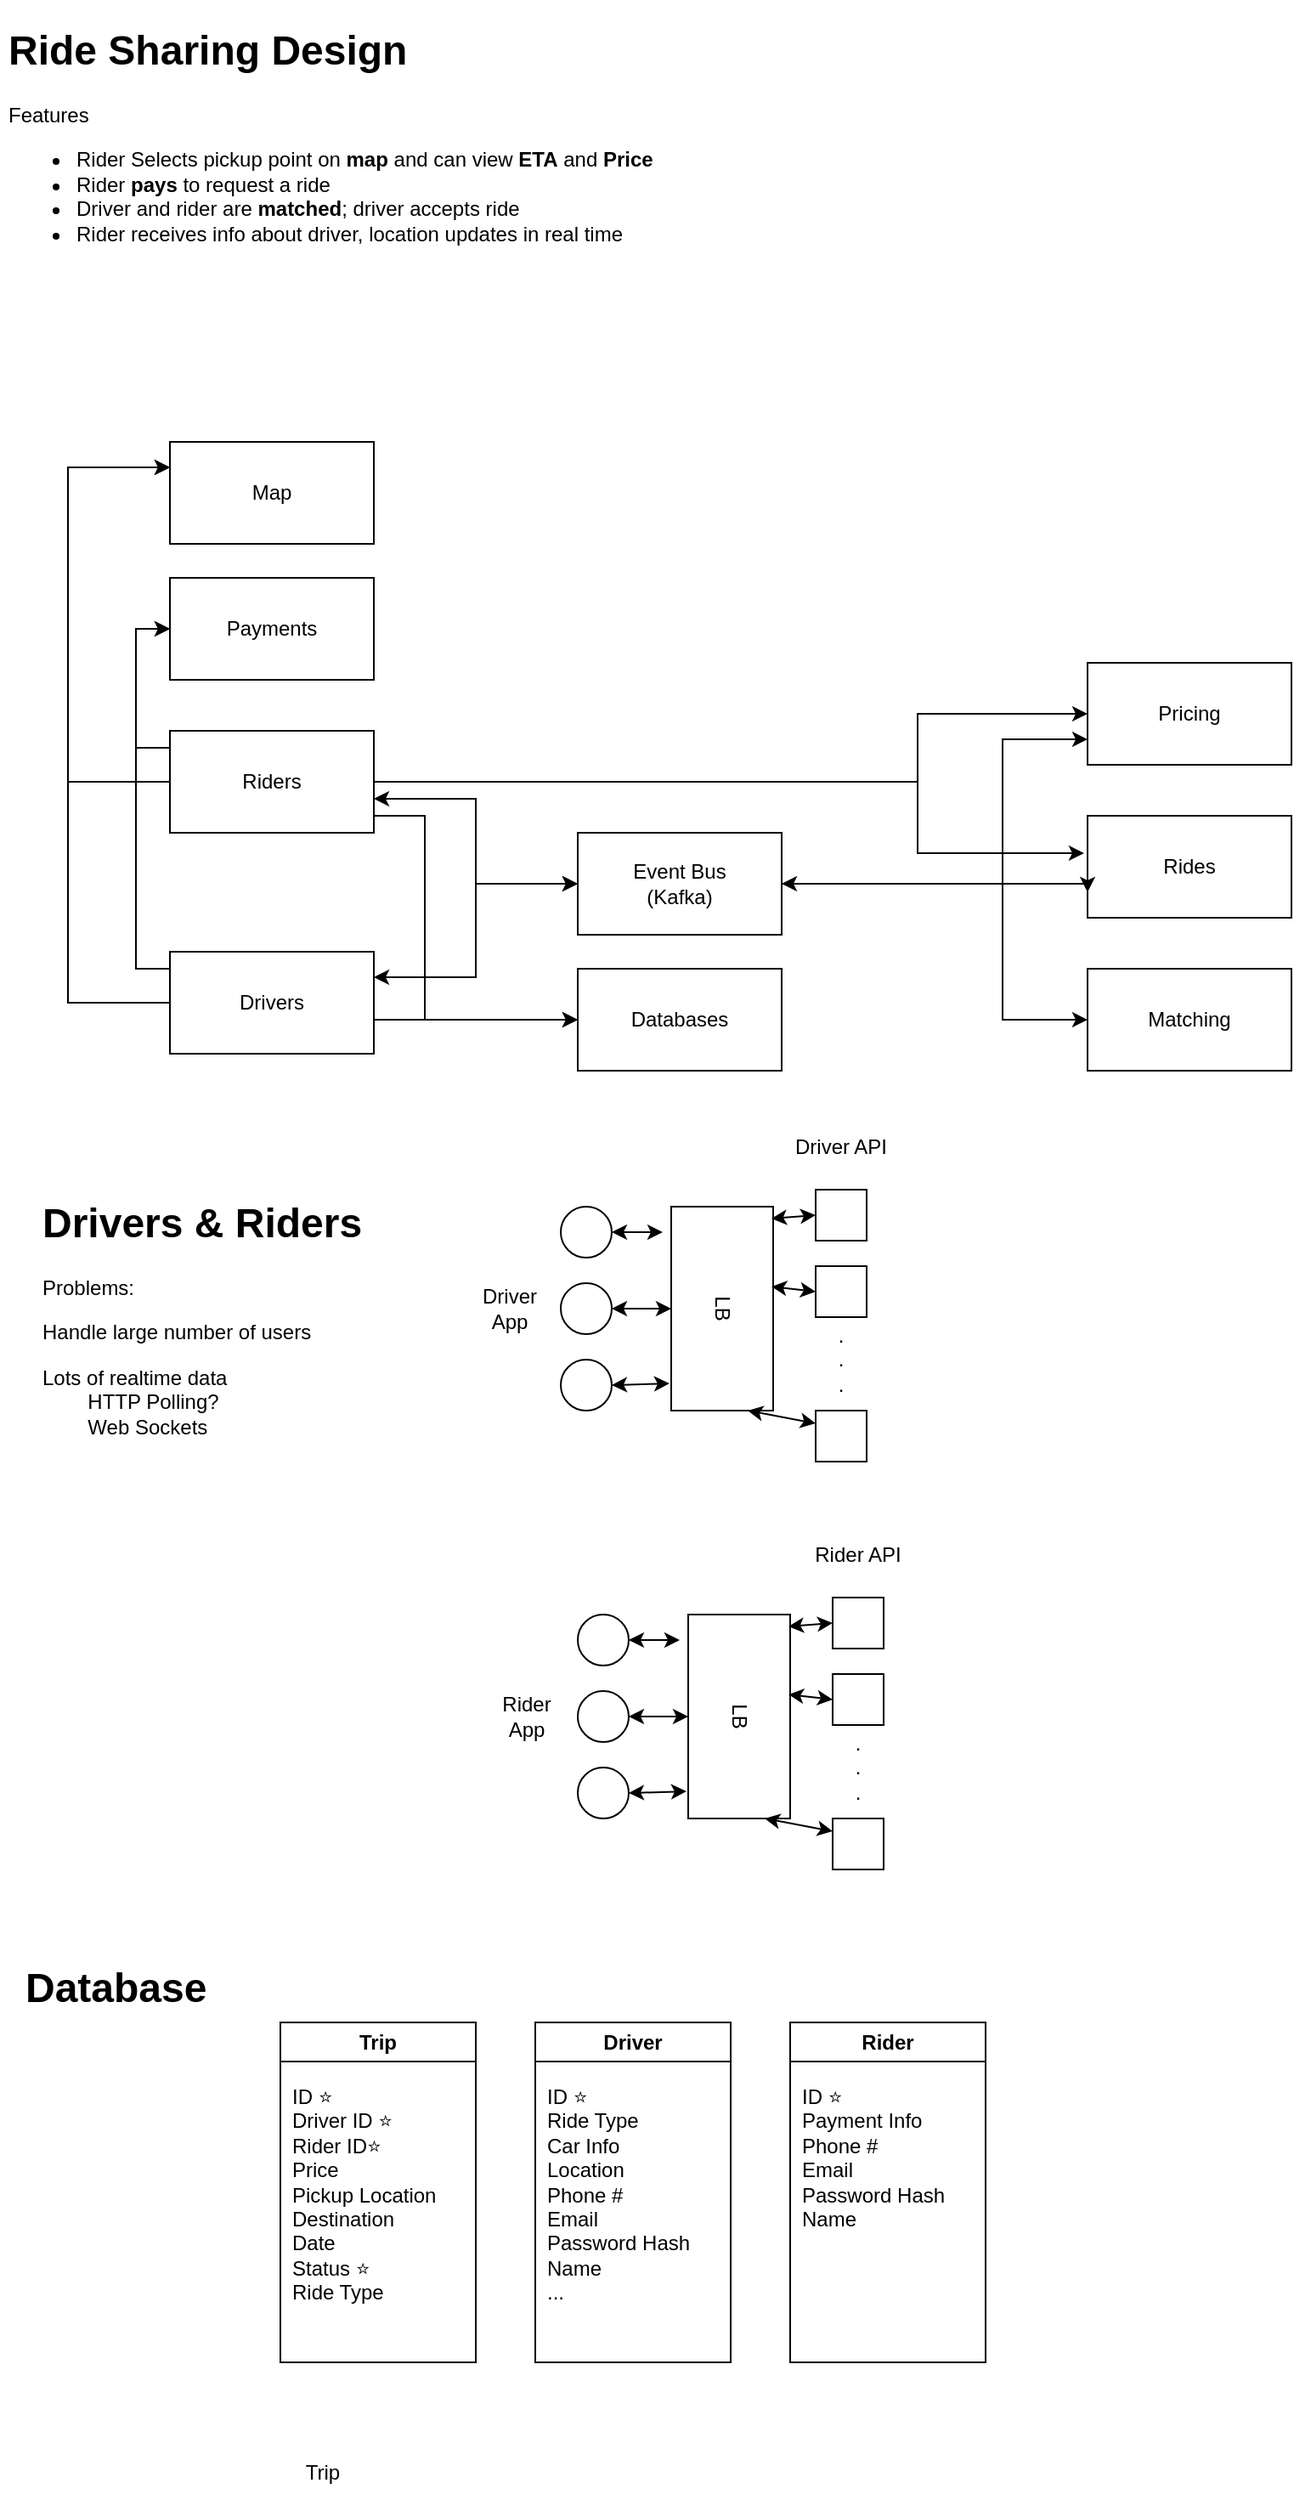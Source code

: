 <mxfile version="21.7.5" type="github">
  <diagram name="Page-1" id="KA8IzhF5zA2UNJxtgb1T">
    <mxGraphModel dx="1234" dy="2257" grid="1" gridSize="10" guides="1" tooltips="1" connect="1" arrows="1" fold="1" page="1" pageScale="1" pageWidth="850" pageHeight="1100" math="0" shadow="0">
      <root>
        <mxCell id="0" />
        <mxCell id="1" parent="0" />
        <mxCell id="UWBLpbuy_BXsXwBFiNBB-16" style="edgeStyle=orthogonalEdgeStyle;rounded=0;orthogonalLoop=1;jettySize=auto;html=1;entryX=0;entryY=0.5;entryDx=0;entryDy=0;" edge="1" parent="1" source="UWBLpbuy_BXsXwBFiNBB-3" target="UWBLpbuy_BXsXwBFiNBB-5">
          <mxGeometry relative="1" as="geometry">
            <mxPoint x="340" y="470" as="targetPoint" />
            <Array as="points">
              <mxPoint x="250" y="470" />
              <mxPoint x="250" y="590" />
            </Array>
          </mxGeometry>
        </mxCell>
        <mxCell id="UWBLpbuy_BXsXwBFiNBB-18" style="edgeStyle=orthogonalEdgeStyle;rounded=0;orthogonalLoop=1;jettySize=auto;html=1;entryX=0;entryY=0.5;entryDx=0;entryDy=0;startArrow=classic;startFill=1;" edge="1" parent="1" source="UWBLpbuy_BXsXwBFiNBB-3" target="UWBLpbuy_BXsXwBFiNBB-12">
          <mxGeometry relative="1" as="geometry">
            <Array as="points">
              <mxPoint x="280" y="460" />
              <mxPoint x="280" y="510" />
            </Array>
          </mxGeometry>
        </mxCell>
        <mxCell id="UWBLpbuy_BXsXwBFiNBB-20" style="edgeStyle=orthogonalEdgeStyle;rounded=0;orthogonalLoop=1;jettySize=auto;html=1;entryX=0;entryY=0.5;entryDx=0;entryDy=0;" edge="1" parent="1" source="UWBLpbuy_BXsXwBFiNBB-3" target="UWBLpbuy_BXsXwBFiNBB-8">
          <mxGeometry relative="1" as="geometry">
            <Array as="points">
              <mxPoint x="80" y="430" />
              <mxPoint x="80" y="360" />
            </Array>
          </mxGeometry>
        </mxCell>
        <mxCell id="UWBLpbuy_BXsXwBFiNBB-22" style="edgeStyle=orthogonalEdgeStyle;rounded=0;orthogonalLoop=1;jettySize=auto;html=1;entryX=0;entryY=0.25;entryDx=0;entryDy=0;" edge="1" parent="1" source="UWBLpbuy_BXsXwBFiNBB-3" target="UWBLpbuy_BXsXwBFiNBB-7">
          <mxGeometry relative="1" as="geometry">
            <Array as="points">
              <mxPoint x="40" y="450" />
              <mxPoint x="40" y="265" />
            </Array>
          </mxGeometry>
        </mxCell>
        <mxCell id="UWBLpbuy_BXsXwBFiNBB-24" style="edgeStyle=orthogonalEdgeStyle;rounded=0;orthogonalLoop=1;jettySize=auto;html=1;entryX=0;entryY=0.5;entryDx=0;entryDy=0;" edge="1" parent="1" source="UWBLpbuy_BXsXwBFiNBB-3" target="UWBLpbuy_BXsXwBFiNBB-9">
          <mxGeometry relative="1" as="geometry">
            <Array as="points">
              <mxPoint x="540" y="450" />
              <mxPoint x="540" y="410" />
            </Array>
          </mxGeometry>
        </mxCell>
        <mxCell id="UWBLpbuy_BXsXwBFiNBB-25" style="edgeStyle=orthogonalEdgeStyle;rounded=0;orthogonalLoop=1;jettySize=auto;html=1;entryX=-0.017;entryY=0.367;entryDx=0;entryDy=0;entryPerimeter=0;" edge="1" parent="1" source="UWBLpbuy_BXsXwBFiNBB-3" target="UWBLpbuy_BXsXwBFiNBB-10">
          <mxGeometry relative="1" as="geometry">
            <Array as="points">
              <mxPoint x="540" y="450" />
              <mxPoint x="540" y="492" />
            </Array>
          </mxGeometry>
        </mxCell>
        <mxCell id="UWBLpbuy_BXsXwBFiNBB-3" value="Riders" style="rounded=0;whiteSpace=wrap;html=1;" vertex="1" parent="1">
          <mxGeometry x="100" y="420" width="120" height="60" as="geometry" />
        </mxCell>
        <mxCell id="UWBLpbuy_BXsXwBFiNBB-19" style="edgeStyle=orthogonalEdgeStyle;rounded=0;orthogonalLoop=1;jettySize=auto;html=1;entryX=0;entryY=0.5;entryDx=0;entryDy=0;" edge="1" parent="1" source="UWBLpbuy_BXsXwBFiNBB-4" target="UWBLpbuy_BXsXwBFiNBB-8">
          <mxGeometry relative="1" as="geometry">
            <Array as="points">
              <mxPoint x="80" y="560" />
              <mxPoint x="80" y="360" />
            </Array>
          </mxGeometry>
        </mxCell>
        <mxCell id="UWBLpbuy_BXsXwBFiNBB-21" style="edgeStyle=orthogonalEdgeStyle;rounded=0;orthogonalLoop=1;jettySize=auto;html=1;entryX=0;entryY=0.25;entryDx=0;entryDy=0;" edge="1" parent="1" source="UWBLpbuy_BXsXwBFiNBB-4" target="UWBLpbuy_BXsXwBFiNBB-7">
          <mxGeometry relative="1" as="geometry">
            <Array as="points">
              <mxPoint x="40" y="580" />
              <mxPoint x="40" y="265" />
            </Array>
          </mxGeometry>
        </mxCell>
        <mxCell id="UWBLpbuy_BXsXwBFiNBB-4" value="Drivers" style="rounded=0;whiteSpace=wrap;html=1;" vertex="1" parent="1">
          <mxGeometry x="100" y="550" width="120" height="60" as="geometry" />
        </mxCell>
        <mxCell id="UWBLpbuy_BXsXwBFiNBB-5" value="Databases" style="rounded=0;whiteSpace=wrap;html=1;" vertex="1" parent="1">
          <mxGeometry x="340" y="560" width="120" height="60" as="geometry" />
        </mxCell>
        <mxCell id="UWBLpbuy_BXsXwBFiNBB-7" value="Map" style="rounded=0;whiteSpace=wrap;html=1;" vertex="1" parent="1">
          <mxGeometry x="100" y="250" width="120" height="60" as="geometry" />
        </mxCell>
        <mxCell id="UWBLpbuy_BXsXwBFiNBB-15" style="rounded=0;orthogonalLoop=1;jettySize=auto;html=1;entryX=0;entryY=0.5;entryDx=0;entryDy=0;edgeStyle=orthogonalEdgeStyle;exitX=1;exitY=0.5;exitDx=0;exitDy=0;" edge="1" parent="1" source="UWBLpbuy_BXsXwBFiNBB-4" target="UWBLpbuy_BXsXwBFiNBB-5">
          <mxGeometry relative="1" as="geometry">
            <Array as="points">
              <mxPoint x="220" y="590" />
            </Array>
          </mxGeometry>
        </mxCell>
        <mxCell id="UWBLpbuy_BXsXwBFiNBB-17" style="edgeStyle=orthogonalEdgeStyle;rounded=0;orthogonalLoop=1;jettySize=auto;html=1;entryX=0;entryY=0.5;entryDx=0;entryDy=0;startArrow=classic;startFill=1;exitX=1;exitY=0.25;exitDx=0;exitDy=0;" edge="1" parent="1" source="UWBLpbuy_BXsXwBFiNBB-4" target="UWBLpbuy_BXsXwBFiNBB-12">
          <mxGeometry relative="1" as="geometry" />
        </mxCell>
        <mxCell id="UWBLpbuy_BXsXwBFiNBB-8" value="Payments" style="rounded=0;whiteSpace=wrap;html=1;" vertex="1" parent="1">
          <mxGeometry x="100" y="330" width="120" height="60" as="geometry" />
        </mxCell>
        <mxCell id="UWBLpbuy_BXsXwBFiNBB-9" value="Pricing" style="rounded=0;whiteSpace=wrap;html=1;" vertex="1" parent="1">
          <mxGeometry x="640" y="380" width="120" height="60" as="geometry" />
        </mxCell>
        <mxCell id="UWBLpbuy_BXsXwBFiNBB-10" value="Rides" style="rounded=0;whiteSpace=wrap;html=1;" vertex="1" parent="1">
          <mxGeometry x="640" y="470" width="120" height="60" as="geometry" />
        </mxCell>
        <mxCell id="UWBLpbuy_BXsXwBFiNBB-11" value="Matching" style="rounded=0;whiteSpace=wrap;html=1;" vertex="1" parent="1">
          <mxGeometry x="640" y="560" width="120" height="60" as="geometry" />
        </mxCell>
        <mxCell id="UWBLpbuy_BXsXwBFiNBB-23" style="edgeStyle=orthogonalEdgeStyle;rounded=0;orthogonalLoop=1;jettySize=auto;html=1;startArrow=classic;startFill=1;entryX=0;entryY=0.75;entryDx=0;entryDy=0;" edge="1" parent="1" source="UWBLpbuy_BXsXwBFiNBB-12" target="UWBLpbuy_BXsXwBFiNBB-10">
          <mxGeometry relative="1" as="geometry">
            <Array as="points">
              <mxPoint x="640" y="510" />
            </Array>
          </mxGeometry>
        </mxCell>
        <mxCell id="UWBLpbuy_BXsXwBFiNBB-26" style="edgeStyle=orthogonalEdgeStyle;rounded=0;orthogonalLoop=1;jettySize=auto;html=1;entryX=0;entryY=0.75;entryDx=0;entryDy=0;" edge="1" parent="1" source="UWBLpbuy_BXsXwBFiNBB-12" target="UWBLpbuy_BXsXwBFiNBB-9">
          <mxGeometry relative="1" as="geometry">
            <Array as="points">
              <mxPoint x="590" y="510" />
              <mxPoint x="590" y="425" />
            </Array>
          </mxGeometry>
        </mxCell>
        <mxCell id="UWBLpbuy_BXsXwBFiNBB-27" style="edgeStyle=orthogonalEdgeStyle;rounded=0;orthogonalLoop=1;jettySize=auto;html=1;entryX=0;entryY=0.5;entryDx=0;entryDy=0;" edge="1" parent="1" source="UWBLpbuy_BXsXwBFiNBB-12" target="UWBLpbuy_BXsXwBFiNBB-11">
          <mxGeometry relative="1" as="geometry">
            <Array as="points">
              <mxPoint x="590" y="510" />
              <mxPoint x="590" y="590" />
            </Array>
          </mxGeometry>
        </mxCell>
        <mxCell id="UWBLpbuy_BXsXwBFiNBB-12" value="Event Bus&lt;br&gt;(Kafka)" style="rounded=0;whiteSpace=wrap;html=1;" vertex="1" parent="1">
          <mxGeometry x="340" y="480" width="120" height="60" as="geometry" />
        </mxCell>
        <mxCell id="UWBLpbuy_BXsXwBFiNBB-28" value="&lt;h1&gt;Drivers &amp;amp; Riders&lt;/h1&gt;&lt;p&gt;Problems:&lt;/p&gt;&lt;p&gt;Handle large number of users&lt;/p&gt;&lt;p&gt;Lots of realtime data&lt;br&gt;&lt;span style=&quot;white-space: pre;&quot;&gt;&#x9;&lt;/span&gt;HTTP Polling?&lt;br&gt;&lt;span style=&quot;white-space: pre;&quot;&gt;&#x9;&lt;/span&gt;Web Sockets&lt;br&gt;&lt;/p&gt;" style="text;html=1;strokeColor=none;fillColor=none;spacing=5;spacingTop=-20;whiteSpace=wrap;overflow=hidden;rounded=0;" vertex="1" parent="1">
          <mxGeometry x="20" y="690" width="240" height="160" as="geometry" />
        </mxCell>
        <mxCell id="UWBLpbuy_BXsXwBFiNBB-29" value="&lt;h1&gt;Ride Sharing Design&lt;/h1&gt;&lt;p&gt;Features&lt;br style=&quot;border-color: var(--border-color);&quot;&gt;&lt;/p&gt;&lt;ul style=&quot;border-color: var(--border-color);&quot;&gt;&lt;li style=&quot;border-color: var(--border-color);&quot;&gt;Rider Selects pickup point on&amp;nbsp;&lt;b style=&quot;border-color: var(--border-color);&quot;&gt;map&lt;/b&gt;&amp;nbsp;and can view&amp;nbsp;&lt;b style=&quot;border-color: var(--border-color);&quot;&gt;ETA&amp;nbsp;&lt;/b&gt;and&amp;nbsp;&lt;b style=&quot;border-color: var(--border-color);&quot;&gt;Price&lt;/b&gt;&lt;/li&gt;&lt;li style=&quot;border-color: var(--border-color);&quot;&gt;Rider&amp;nbsp;&lt;b style=&quot;border-color: var(--border-color);&quot;&gt;pays&lt;/b&gt;&amp;nbsp;to request a ride&lt;/li&gt;&lt;li style=&quot;border-color: var(--border-color);&quot;&gt;Driver and rider are&amp;nbsp;&lt;b style=&quot;border-color: var(--border-color);&quot;&gt;matched&lt;/b&gt;; driver accepts ride&lt;/li&gt;&lt;li style=&quot;border-color: var(--border-color);&quot;&gt;Rider receives info about driver, location updates in real time&lt;/li&gt;&lt;/ul&gt;" style="text;html=1;strokeColor=none;fillColor=none;spacing=5;spacingTop=-20;whiteSpace=wrap;overflow=hidden;rounded=0;" vertex="1" parent="1">
          <mxGeometry width="400" height="200" as="geometry" />
        </mxCell>
        <mxCell id="UWBLpbuy_BXsXwBFiNBB-30" value="LB" style="rounded=0;whiteSpace=wrap;html=1;rotation=90;" vertex="1" parent="1">
          <mxGeometry x="365" y="730" width="120" height="60" as="geometry" />
        </mxCell>
        <mxCell id="UWBLpbuy_BXsXwBFiNBB-31" value="" style="ellipse;whiteSpace=wrap;html=1;aspect=fixed;" vertex="1" parent="1">
          <mxGeometry x="330" y="700" width="30" height="30" as="geometry" />
        </mxCell>
        <mxCell id="UWBLpbuy_BXsXwBFiNBB-32" value="" style="ellipse;whiteSpace=wrap;html=1;aspect=fixed;" vertex="1" parent="1">
          <mxGeometry x="330" y="745" width="30" height="30" as="geometry" />
        </mxCell>
        <mxCell id="UWBLpbuy_BXsXwBFiNBB-33" value="" style="ellipse;whiteSpace=wrap;html=1;aspect=fixed;" vertex="1" parent="1">
          <mxGeometry x="330" y="790" width="30" height="30" as="geometry" />
        </mxCell>
        <mxCell id="UWBLpbuy_BXsXwBFiNBB-34" value="Driver&lt;br&gt;App" style="text;html=1;strokeColor=none;fillColor=none;align=center;verticalAlign=middle;whiteSpace=wrap;rounded=0;" vertex="1" parent="1">
          <mxGeometry x="270" y="745" width="60" height="30" as="geometry" />
        </mxCell>
        <mxCell id="UWBLpbuy_BXsXwBFiNBB-35" value="" style="endArrow=classic;startArrow=classic;html=1;rounded=0;exitX=1;exitY=0.5;exitDx=0;exitDy=0;" edge="1" parent="1" source="UWBLpbuy_BXsXwBFiNBB-31">
          <mxGeometry width="50" height="50" relative="1" as="geometry">
            <mxPoint x="400" y="960" as="sourcePoint" />
            <mxPoint x="390" y="715" as="targetPoint" />
          </mxGeometry>
        </mxCell>
        <mxCell id="UWBLpbuy_BXsXwBFiNBB-36" value="" style="endArrow=classic;startArrow=classic;html=1;rounded=0;exitX=1;exitY=0.5;exitDx=0;exitDy=0;entryX=0.5;entryY=1;entryDx=0;entryDy=0;" edge="1" parent="1" source="UWBLpbuy_BXsXwBFiNBB-32" target="UWBLpbuy_BXsXwBFiNBB-30">
          <mxGeometry width="50" height="50" relative="1" as="geometry">
            <mxPoint x="370" y="725" as="sourcePoint" />
            <mxPoint x="400" y="725" as="targetPoint" />
          </mxGeometry>
        </mxCell>
        <mxCell id="UWBLpbuy_BXsXwBFiNBB-37" value="" style="endArrow=classic;startArrow=classic;html=1;rounded=0;exitX=1;exitY=0.5;exitDx=0;exitDy=0;entryX=0.867;entryY=1.017;entryDx=0;entryDy=0;entryPerimeter=0;" edge="1" parent="1" source="UWBLpbuy_BXsXwBFiNBB-33" target="UWBLpbuy_BXsXwBFiNBB-30">
          <mxGeometry width="50" height="50" relative="1" as="geometry">
            <mxPoint x="380" y="735" as="sourcePoint" />
            <mxPoint x="410" y="735" as="targetPoint" />
          </mxGeometry>
        </mxCell>
        <mxCell id="UWBLpbuy_BXsXwBFiNBB-41" value="" style="rounded=0;whiteSpace=wrap;html=1;" vertex="1" parent="1">
          <mxGeometry x="480" y="690" width="30" height="30" as="geometry" />
        </mxCell>
        <mxCell id="UWBLpbuy_BXsXwBFiNBB-43" value="" style="rounded=0;whiteSpace=wrap;html=1;" vertex="1" parent="1">
          <mxGeometry x="480" y="735" width="30" height="30" as="geometry" />
        </mxCell>
        <mxCell id="UWBLpbuy_BXsXwBFiNBB-44" value="" style="rounded=0;whiteSpace=wrap;html=1;" vertex="1" parent="1">
          <mxGeometry x="480" y="820" width="30" height="30" as="geometry" />
        </mxCell>
        <mxCell id="UWBLpbuy_BXsXwBFiNBB-45" value=".&lt;br&gt;.&lt;br&gt;." style="text;html=1;strokeColor=none;fillColor=none;align=center;verticalAlign=middle;whiteSpace=wrap;rounded=0;" vertex="1" parent="1">
          <mxGeometry x="465" y="775" width="60" height="30" as="geometry" />
        </mxCell>
        <mxCell id="UWBLpbuy_BXsXwBFiNBB-46" value="Driver API" style="text;html=1;strokeColor=none;fillColor=none;align=center;verticalAlign=middle;whiteSpace=wrap;rounded=0;" vertex="1" parent="1">
          <mxGeometry x="465" y="650" width="60" height="30" as="geometry" />
        </mxCell>
        <mxCell id="UWBLpbuy_BXsXwBFiNBB-47" value="" style="endArrow=classic;startArrow=classic;html=1;rounded=0;entryX=0;entryY=0.5;entryDx=0;entryDy=0;exitX=0.058;exitY=0.017;exitDx=0;exitDy=0;exitPerimeter=0;" edge="1" parent="1" source="UWBLpbuy_BXsXwBFiNBB-30" target="UWBLpbuy_BXsXwBFiNBB-41">
          <mxGeometry width="50" height="50" relative="1" as="geometry">
            <mxPoint x="400" y="960" as="sourcePoint" />
            <mxPoint x="450" y="910" as="targetPoint" />
          </mxGeometry>
        </mxCell>
        <mxCell id="UWBLpbuy_BXsXwBFiNBB-48" value="" style="endArrow=classic;startArrow=classic;html=1;rounded=0;entryX=0;entryY=0.5;entryDx=0;entryDy=0;exitX=0.392;exitY=0.017;exitDx=0;exitDy=0;exitPerimeter=0;" edge="1" parent="1" source="UWBLpbuy_BXsXwBFiNBB-30" target="UWBLpbuy_BXsXwBFiNBB-43">
          <mxGeometry width="50" height="50" relative="1" as="geometry">
            <mxPoint x="400" y="960" as="sourcePoint" />
            <mxPoint x="450" y="910" as="targetPoint" />
          </mxGeometry>
        </mxCell>
        <mxCell id="UWBLpbuy_BXsXwBFiNBB-49" value="" style="endArrow=classic;startArrow=classic;html=1;rounded=0;entryX=0;entryY=0.25;entryDx=0;entryDy=0;exitX=1;exitY=0.25;exitDx=0;exitDy=0;" edge="1" parent="1" source="UWBLpbuy_BXsXwBFiNBB-30" target="UWBLpbuy_BXsXwBFiNBB-44">
          <mxGeometry width="50" height="50" relative="1" as="geometry">
            <mxPoint x="400" y="960" as="sourcePoint" />
            <mxPoint x="450" y="910" as="targetPoint" />
          </mxGeometry>
        </mxCell>
        <mxCell id="UWBLpbuy_BXsXwBFiNBB-50" value="LB" style="rounded=0;whiteSpace=wrap;html=1;rotation=90;" vertex="1" parent="1">
          <mxGeometry x="375" y="970" width="120" height="60" as="geometry" />
        </mxCell>
        <mxCell id="UWBLpbuy_BXsXwBFiNBB-51" value="" style="ellipse;whiteSpace=wrap;html=1;aspect=fixed;" vertex="1" parent="1">
          <mxGeometry x="340" y="940" width="30" height="30" as="geometry" />
        </mxCell>
        <mxCell id="UWBLpbuy_BXsXwBFiNBB-52" value="" style="ellipse;whiteSpace=wrap;html=1;aspect=fixed;" vertex="1" parent="1">
          <mxGeometry x="340" y="985" width="30" height="30" as="geometry" />
        </mxCell>
        <mxCell id="UWBLpbuy_BXsXwBFiNBB-53" value="" style="ellipse;whiteSpace=wrap;html=1;aspect=fixed;" vertex="1" parent="1">
          <mxGeometry x="340" y="1030" width="30" height="30" as="geometry" />
        </mxCell>
        <mxCell id="UWBLpbuy_BXsXwBFiNBB-54" value="Rider&lt;br&gt;App" style="text;html=1;strokeColor=none;fillColor=none;align=center;verticalAlign=middle;whiteSpace=wrap;rounded=0;" vertex="1" parent="1">
          <mxGeometry x="280" y="985" width="60" height="30" as="geometry" />
        </mxCell>
        <mxCell id="UWBLpbuy_BXsXwBFiNBB-55" value="" style="endArrow=classic;startArrow=classic;html=1;rounded=0;exitX=1;exitY=0.5;exitDx=0;exitDy=0;" edge="1" parent="1" source="UWBLpbuy_BXsXwBFiNBB-51">
          <mxGeometry width="50" height="50" relative="1" as="geometry">
            <mxPoint x="410" y="1200" as="sourcePoint" />
            <mxPoint x="400" y="955" as="targetPoint" />
          </mxGeometry>
        </mxCell>
        <mxCell id="UWBLpbuy_BXsXwBFiNBB-56" value="" style="endArrow=classic;startArrow=classic;html=1;rounded=0;exitX=1;exitY=0.5;exitDx=0;exitDy=0;entryX=0.5;entryY=1;entryDx=0;entryDy=0;" edge="1" parent="1" source="UWBLpbuy_BXsXwBFiNBB-52" target="UWBLpbuy_BXsXwBFiNBB-50">
          <mxGeometry width="50" height="50" relative="1" as="geometry">
            <mxPoint x="380" y="965" as="sourcePoint" />
            <mxPoint x="410" y="965" as="targetPoint" />
          </mxGeometry>
        </mxCell>
        <mxCell id="UWBLpbuy_BXsXwBFiNBB-57" value="" style="endArrow=classic;startArrow=classic;html=1;rounded=0;exitX=1;exitY=0.5;exitDx=0;exitDy=0;entryX=0.867;entryY=1.017;entryDx=0;entryDy=0;entryPerimeter=0;" edge="1" parent="1" source="UWBLpbuy_BXsXwBFiNBB-53" target="UWBLpbuy_BXsXwBFiNBB-50">
          <mxGeometry width="50" height="50" relative="1" as="geometry">
            <mxPoint x="390" y="975" as="sourcePoint" />
            <mxPoint x="420" y="975" as="targetPoint" />
          </mxGeometry>
        </mxCell>
        <mxCell id="UWBLpbuy_BXsXwBFiNBB-58" value="" style="rounded=0;whiteSpace=wrap;html=1;" vertex="1" parent="1">
          <mxGeometry x="490" y="930" width="30" height="30" as="geometry" />
        </mxCell>
        <mxCell id="UWBLpbuy_BXsXwBFiNBB-59" value="" style="rounded=0;whiteSpace=wrap;html=1;" vertex="1" parent="1">
          <mxGeometry x="490" y="975" width="30" height="30" as="geometry" />
        </mxCell>
        <mxCell id="UWBLpbuy_BXsXwBFiNBB-60" value="" style="rounded=0;whiteSpace=wrap;html=1;" vertex="1" parent="1">
          <mxGeometry x="490" y="1060" width="30" height="30" as="geometry" />
        </mxCell>
        <mxCell id="UWBLpbuy_BXsXwBFiNBB-61" value=".&lt;br&gt;.&lt;br&gt;." style="text;html=1;strokeColor=none;fillColor=none;align=center;verticalAlign=middle;whiteSpace=wrap;rounded=0;" vertex="1" parent="1">
          <mxGeometry x="475" y="1015" width="60" height="30" as="geometry" />
        </mxCell>
        <mxCell id="UWBLpbuy_BXsXwBFiNBB-62" value="Rider API" style="text;html=1;strokeColor=none;fillColor=none;align=center;verticalAlign=middle;whiteSpace=wrap;rounded=0;" vertex="1" parent="1">
          <mxGeometry x="475" y="890" width="60" height="30" as="geometry" />
        </mxCell>
        <mxCell id="UWBLpbuy_BXsXwBFiNBB-63" value="" style="endArrow=classic;startArrow=classic;html=1;rounded=0;entryX=0;entryY=0.5;entryDx=0;entryDy=0;exitX=0.058;exitY=0.017;exitDx=0;exitDy=0;exitPerimeter=0;" edge="1" parent="1" source="UWBLpbuy_BXsXwBFiNBB-50" target="UWBLpbuy_BXsXwBFiNBB-58">
          <mxGeometry width="50" height="50" relative="1" as="geometry">
            <mxPoint x="410" y="1200" as="sourcePoint" />
            <mxPoint x="460" y="1150" as="targetPoint" />
          </mxGeometry>
        </mxCell>
        <mxCell id="UWBLpbuy_BXsXwBFiNBB-64" value="" style="endArrow=classic;startArrow=classic;html=1;rounded=0;entryX=0;entryY=0.5;entryDx=0;entryDy=0;exitX=0.392;exitY=0.017;exitDx=0;exitDy=0;exitPerimeter=0;" edge="1" parent="1" source="UWBLpbuy_BXsXwBFiNBB-50" target="UWBLpbuy_BXsXwBFiNBB-59">
          <mxGeometry width="50" height="50" relative="1" as="geometry">
            <mxPoint x="410" y="1200" as="sourcePoint" />
            <mxPoint x="460" y="1150" as="targetPoint" />
          </mxGeometry>
        </mxCell>
        <mxCell id="UWBLpbuy_BXsXwBFiNBB-65" value="" style="endArrow=classic;startArrow=classic;html=1;rounded=0;entryX=0;entryY=0.25;entryDx=0;entryDy=0;exitX=1;exitY=0.25;exitDx=0;exitDy=0;" edge="1" parent="1" source="UWBLpbuy_BXsXwBFiNBB-50" target="UWBLpbuy_BXsXwBFiNBB-60">
          <mxGeometry width="50" height="50" relative="1" as="geometry">
            <mxPoint x="410" y="1200" as="sourcePoint" />
            <mxPoint x="460" y="1150" as="targetPoint" />
          </mxGeometry>
        </mxCell>
        <mxCell id="UWBLpbuy_BXsXwBFiNBB-66" value="&lt;h1&gt;Database&lt;/h1&gt;&lt;div&gt;&lt;br&gt;&lt;/div&gt;" style="text;html=1;strokeColor=none;fillColor=none;spacing=5;spacingTop=-20;whiteSpace=wrap;overflow=hidden;rounded=0;" vertex="1" parent="1">
          <mxGeometry x="10" y="1140" width="190" height="120" as="geometry" />
        </mxCell>
        <mxCell id="UWBLpbuy_BXsXwBFiNBB-71" value="Trip" style="swimlane;whiteSpace=wrap;html=1;" vertex="1" parent="1">
          <mxGeometry x="165" y="1180" width="115" height="200" as="geometry" />
        </mxCell>
        <mxCell id="UWBLpbuy_BXsXwBFiNBB-72" value="ID ⭐️&lt;br&gt;Driver ID ⭐️&lt;br&gt;Rider ID⭐️&lt;br&gt;Price&lt;br&gt;Pickup Location&lt;br&gt;Destination&lt;br&gt;Date&lt;br&gt;Status ⭐️&lt;br&gt;Ride Type" style="text;html=1;align=left;verticalAlign=top;resizable=0;points=[];autosize=1;strokeColor=none;fillColor=none;horizontal=1;" vertex="1" parent="UWBLpbuy_BXsXwBFiNBB-71">
          <mxGeometry x="5" y="30" width="110" height="140" as="geometry" />
        </mxCell>
        <mxCell id="UWBLpbuy_BXsXwBFiNBB-75" value="Driver" style="swimlane;whiteSpace=wrap;html=1;" vertex="1" parent="1">
          <mxGeometry x="315" y="1180" width="115" height="200" as="geometry" />
        </mxCell>
        <mxCell id="UWBLpbuy_BXsXwBFiNBB-76" value="ID ⭐️&lt;br&gt;Ride Type&lt;br&gt;Car Info&lt;br&gt;Location&lt;br&gt;Phone #&lt;br&gt;Email&lt;br&gt;Password Hash&lt;br&gt;Name&lt;br&gt;..." style="text;html=1;align=left;verticalAlign=top;resizable=0;points=[];autosize=1;strokeColor=none;fillColor=none;horizontal=1;" vertex="1" parent="UWBLpbuy_BXsXwBFiNBB-75">
          <mxGeometry x="5" y="30" width="110" height="140" as="geometry" />
        </mxCell>
        <mxCell id="UWBLpbuy_BXsXwBFiNBB-77" value="Rider" style="swimlane;whiteSpace=wrap;html=1;" vertex="1" parent="1">
          <mxGeometry x="465" y="1180" width="115" height="200" as="geometry" />
        </mxCell>
        <mxCell id="UWBLpbuy_BXsXwBFiNBB-78" value="ID ⭐️&lt;br&gt;Payment Info&lt;br&gt;Phone #&lt;br&gt;Email&lt;br&gt;Password Hash&lt;br&gt;Name" style="text;html=1;align=left;verticalAlign=top;resizable=0;points=[];autosize=1;strokeColor=none;fillColor=none;horizontal=1;" vertex="1" parent="UWBLpbuy_BXsXwBFiNBB-77">
          <mxGeometry x="5" y="30" width="110" height="100" as="geometry" />
        </mxCell>
        <mxCell id="UWBLpbuy_BXsXwBFiNBB-81" value="Trip" style="text;html=1;strokeColor=none;fillColor=none;align=center;verticalAlign=middle;whiteSpace=wrap;rounded=0;" vertex="1" parent="1">
          <mxGeometry x="160" y="1430" width="60" height="30" as="geometry" />
        </mxCell>
      </root>
    </mxGraphModel>
  </diagram>
</mxfile>
